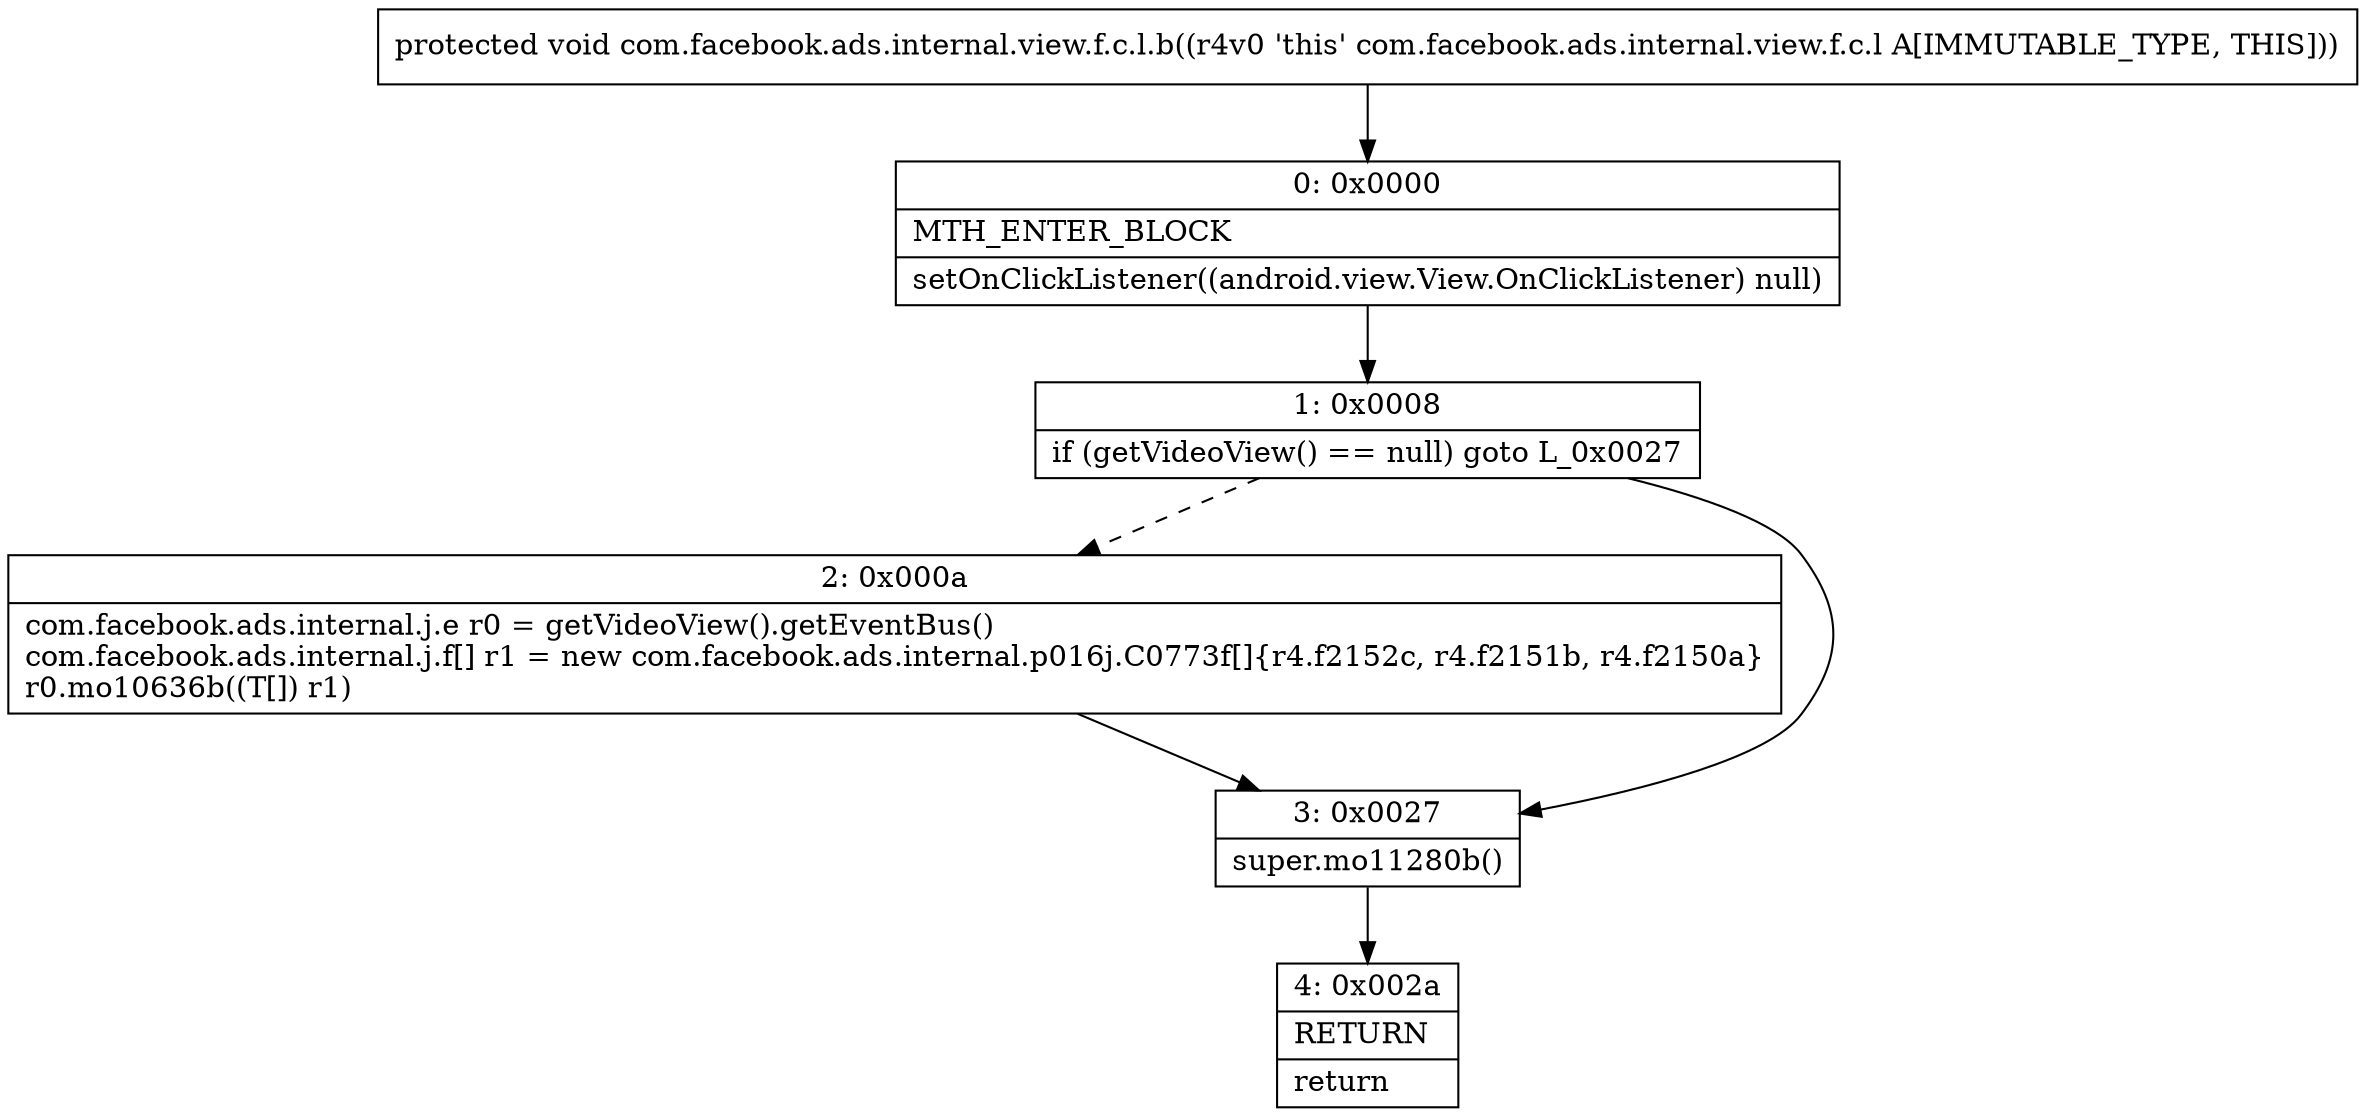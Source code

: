 digraph "CFG forcom.facebook.ads.internal.view.f.c.l.b()V" {
Node_0 [shape=record,label="{0\:\ 0x0000|MTH_ENTER_BLOCK\l|setOnClickListener((android.view.View.OnClickListener) null)\l}"];
Node_1 [shape=record,label="{1\:\ 0x0008|if (getVideoView() == null) goto L_0x0027\l}"];
Node_2 [shape=record,label="{2\:\ 0x000a|com.facebook.ads.internal.j.e r0 = getVideoView().getEventBus()\lcom.facebook.ads.internal.j.f[] r1 = new com.facebook.ads.internal.p016j.C0773f[]\{r4.f2152c, r4.f2151b, r4.f2150a\}\lr0.mo10636b((T[]) r1)\l}"];
Node_3 [shape=record,label="{3\:\ 0x0027|super.mo11280b()\l}"];
Node_4 [shape=record,label="{4\:\ 0x002a|RETURN\l|return\l}"];
MethodNode[shape=record,label="{protected void com.facebook.ads.internal.view.f.c.l.b((r4v0 'this' com.facebook.ads.internal.view.f.c.l A[IMMUTABLE_TYPE, THIS])) }"];
MethodNode -> Node_0;
Node_0 -> Node_1;
Node_1 -> Node_2[style=dashed];
Node_1 -> Node_3;
Node_2 -> Node_3;
Node_3 -> Node_4;
}

